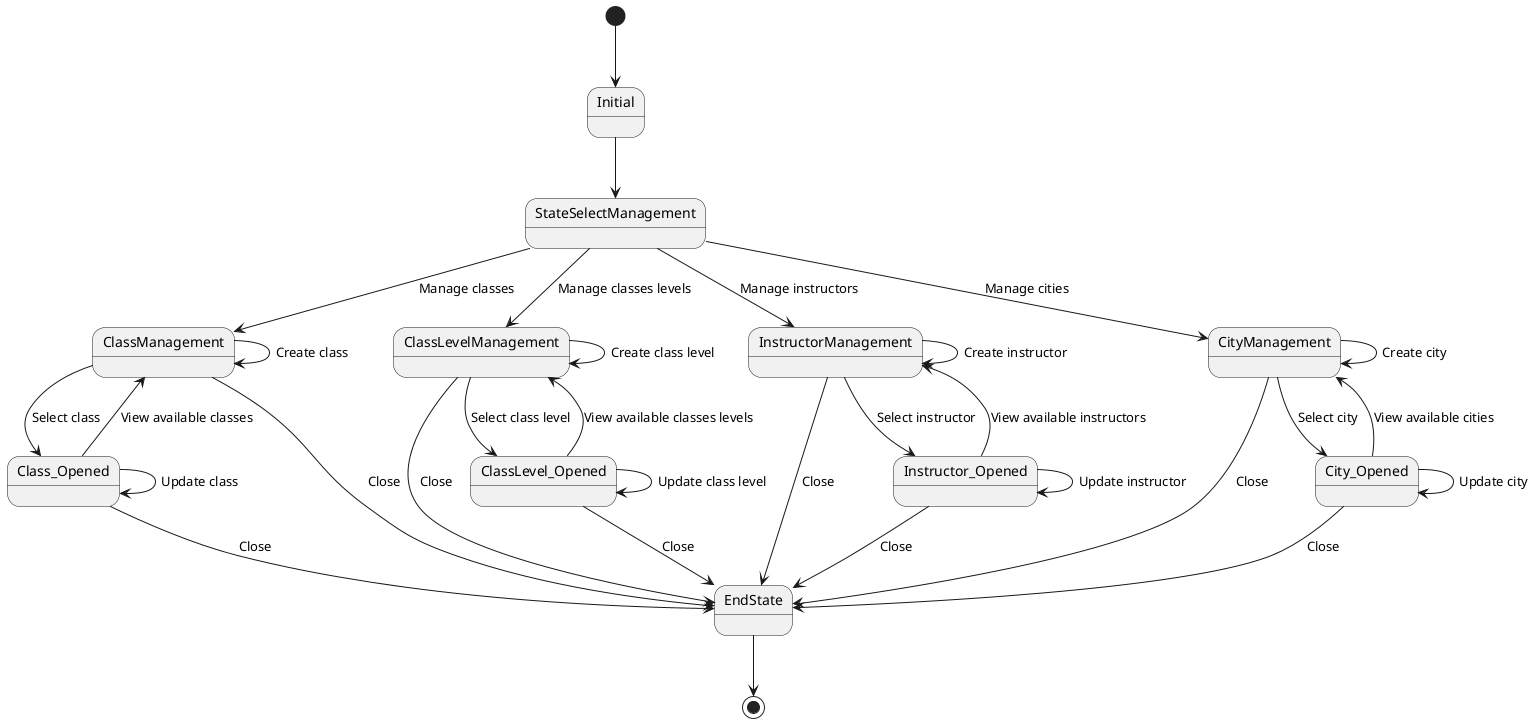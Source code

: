 @startuml
[*] --> Initial

Initial --> StateSelectManagement

StateSelectManagement --> ClassManagement : Manage classes
StateSelectManagement --> ClassLevelManagement : Manage classes levels
StateSelectManagement --> InstructorManagement : Manage instructors
StateSelectManagement --> CityManagement : Manage cities

' Class Management
Class_Opened --> ClassManagement : View available classes
ClassManagement --> Class_Opened : Select class
ClassManagement --> ClassManagement : Create class
Class_Opened --> Class_Opened : Update class
ClassManagement --> EndState : Close
Class_Opened --> EndState : Close

' Class Level Management
ClassLevel_Opened --> ClassLevelManagement : View available classes levels
ClassLevelManagement --> ClassLevel_Opened : Select class level
ClassLevelManagement --> ClassLevelManagement : Create class level
ClassLevel_Opened --> ClassLevel_Opened : Update class level
ClassLevelManagement --> EndState : Close
ClassLevel_Opened --> EndState : Close

' Instructor Management
Instructor_Opened --> InstructorManagement : View available instructors
InstructorManagement --> Instructor_Opened : Select instructor
InstructorManagement --> InstructorManagement : Create instructor
Instructor_Opened --> Instructor_Opened : Update instructor
InstructorManagement --> EndState : Close
Instructor_Opened --> EndState : Close

' City Management
City_Opened --> CityManagement : View available cities
CityManagement --> City_Opened : Select city
CityManagement --> CityManagement : Create city
City_Opened --> City_Opened : Update city
CityManagement --> EndState : Close
City_Opened --> EndState : Close

EndState --> [*]
@enduml